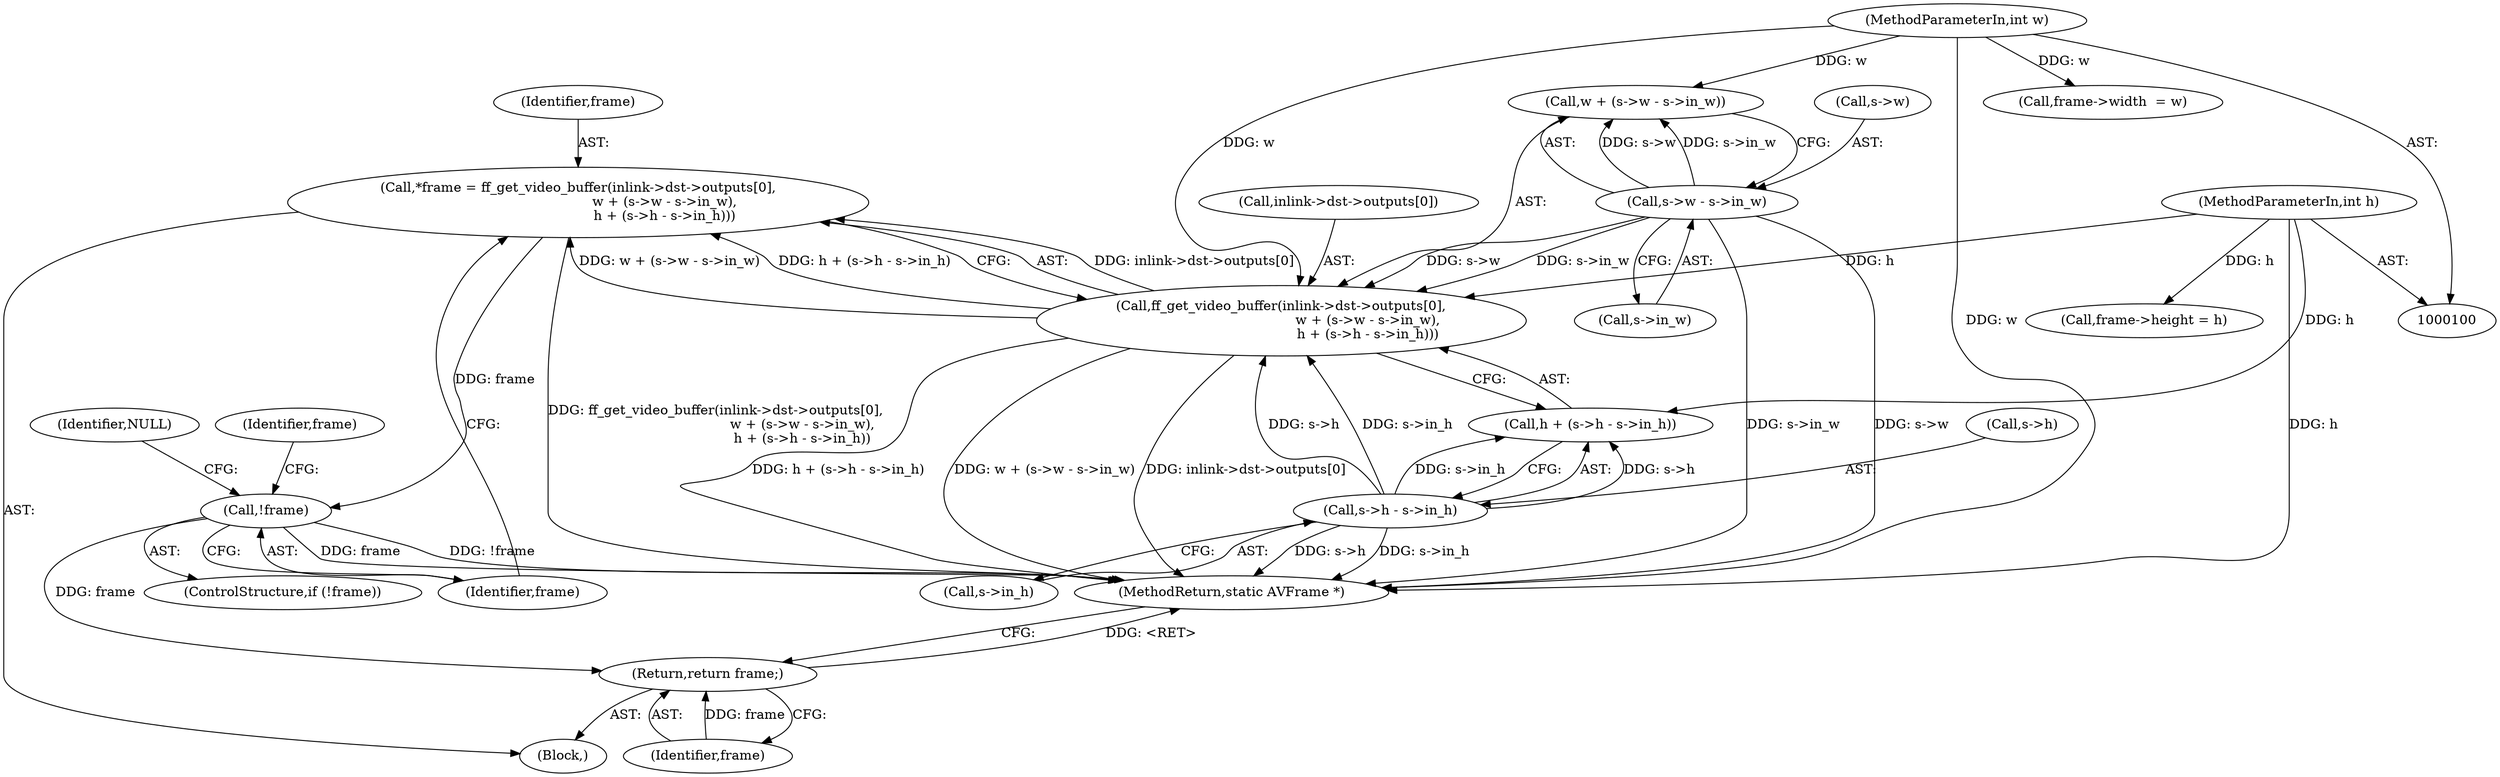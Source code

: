 digraph "0_FFmpeg_e43a0a232dbf6d3c161823c2e07c52e76227a1bc_8@integer" {
"1000114" [label="(Call,*frame = ff_get_video_buffer(inlink->dst->outputs[0],\n                                         w + (s->w - s->in_w),\n                                         h + (s->h - s->in_h)))"];
"1000116" [label="(Call,ff_get_video_buffer(inlink->dst->outputs[0],\n                                         w + (s->w - s->in_w),\n                                         h + (s->h - s->in_h)))"];
"1000102" [label="(MethodParameterIn,int w)"];
"1000126" [label="(Call,s->w - s->in_w)"];
"1000103" [label="(MethodParameterIn,int h)"];
"1000135" [label="(Call,s->h - s->in_h)"];
"1000144" [label="(Call,!frame)"];
"1000225" [label="(Return,return frame;)"];
"1000139" [label="(Call,s->in_h)"];
"1000116" [label="(Call,ff_get_video_buffer(inlink->dst->outputs[0],\n                                         w + (s->w - s->in_w),\n                                         h + (s->h - s->in_h)))"];
"1000114" [label="(Call,*frame = ff_get_video_buffer(inlink->dst->outputs[0],\n                                         w + (s->w - s->in_w),\n                                         h + (s->h - s->in_h)))"];
"1000227" [label="(MethodReturn,static AVFrame *)"];
"1000126" [label="(Call,s->w - s->in_w)"];
"1000144" [label="(Call,!frame)"];
"1000148" [label="(Call,frame->width  = w)"];
"1000147" [label="(Identifier,NULL)"];
"1000225" [label="(Return,return frame;)"];
"1000133" [label="(Call,h + (s->h - s->in_h))"];
"1000103" [label="(MethodParameterIn,int h)"];
"1000226" [label="(Identifier,frame)"];
"1000150" [label="(Identifier,frame)"];
"1000136" [label="(Call,s->h)"];
"1000115" [label="(Identifier,frame)"];
"1000153" [label="(Call,frame->height = h)"];
"1000143" [label="(ControlStructure,if (!frame))"];
"1000102" [label="(MethodParameterIn,int w)"];
"1000130" [label="(Call,s->in_w)"];
"1000104" [label="(Block,)"];
"1000135" [label="(Call,s->h - s->in_h)"];
"1000127" [label="(Call,s->w)"];
"1000117" [label="(Call,inlink->dst->outputs[0])"];
"1000124" [label="(Call,w + (s->w - s->in_w))"];
"1000145" [label="(Identifier,frame)"];
"1000114" -> "1000104"  [label="AST: "];
"1000114" -> "1000116"  [label="CFG: "];
"1000115" -> "1000114"  [label="AST: "];
"1000116" -> "1000114"  [label="AST: "];
"1000145" -> "1000114"  [label="CFG: "];
"1000114" -> "1000227"  [label="DDG: ff_get_video_buffer(inlink->dst->outputs[0],\n                                         w + (s->w - s->in_w),\n                                         h + (s->h - s->in_h))"];
"1000116" -> "1000114"  [label="DDG: inlink->dst->outputs[0]"];
"1000116" -> "1000114"  [label="DDG: w + (s->w - s->in_w)"];
"1000116" -> "1000114"  [label="DDG: h + (s->h - s->in_h)"];
"1000114" -> "1000144"  [label="DDG: frame"];
"1000116" -> "1000133"  [label="CFG: "];
"1000117" -> "1000116"  [label="AST: "];
"1000124" -> "1000116"  [label="AST: "];
"1000133" -> "1000116"  [label="AST: "];
"1000116" -> "1000227"  [label="DDG: inlink->dst->outputs[0]"];
"1000116" -> "1000227"  [label="DDG: h + (s->h - s->in_h)"];
"1000116" -> "1000227"  [label="DDG: w + (s->w - s->in_w)"];
"1000102" -> "1000116"  [label="DDG: w"];
"1000126" -> "1000116"  [label="DDG: s->w"];
"1000126" -> "1000116"  [label="DDG: s->in_w"];
"1000103" -> "1000116"  [label="DDG: h"];
"1000135" -> "1000116"  [label="DDG: s->h"];
"1000135" -> "1000116"  [label="DDG: s->in_h"];
"1000102" -> "1000100"  [label="AST: "];
"1000102" -> "1000227"  [label="DDG: w"];
"1000102" -> "1000124"  [label="DDG: w"];
"1000102" -> "1000148"  [label="DDG: w"];
"1000126" -> "1000124"  [label="AST: "];
"1000126" -> "1000130"  [label="CFG: "];
"1000127" -> "1000126"  [label="AST: "];
"1000130" -> "1000126"  [label="AST: "];
"1000124" -> "1000126"  [label="CFG: "];
"1000126" -> "1000227"  [label="DDG: s->in_w"];
"1000126" -> "1000227"  [label="DDG: s->w"];
"1000126" -> "1000124"  [label="DDG: s->w"];
"1000126" -> "1000124"  [label="DDG: s->in_w"];
"1000103" -> "1000100"  [label="AST: "];
"1000103" -> "1000227"  [label="DDG: h"];
"1000103" -> "1000133"  [label="DDG: h"];
"1000103" -> "1000153"  [label="DDG: h"];
"1000135" -> "1000133"  [label="AST: "];
"1000135" -> "1000139"  [label="CFG: "];
"1000136" -> "1000135"  [label="AST: "];
"1000139" -> "1000135"  [label="AST: "];
"1000133" -> "1000135"  [label="CFG: "];
"1000135" -> "1000227"  [label="DDG: s->in_h"];
"1000135" -> "1000227"  [label="DDG: s->h"];
"1000135" -> "1000133"  [label="DDG: s->h"];
"1000135" -> "1000133"  [label="DDG: s->in_h"];
"1000144" -> "1000143"  [label="AST: "];
"1000144" -> "1000145"  [label="CFG: "];
"1000145" -> "1000144"  [label="AST: "];
"1000147" -> "1000144"  [label="CFG: "];
"1000150" -> "1000144"  [label="CFG: "];
"1000144" -> "1000227"  [label="DDG: !frame"];
"1000144" -> "1000227"  [label="DDG: frame"];
"1000144" -> "1000225"  [label="DDG: frame"];
"1000225" -> "1000104"  [label="AST: "];
"1000225" -> "1000226"  [label="CFG: "];
"1000226" -> "1000225"  [label="AST: "];
"1000227" -> "1000225"  [label="CFG: "];
"1000225" -> "1000227"  [label="DDG: <RET>"];
"1000226" -> "1000225"  [label="DDG: frame"];
}
